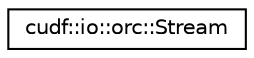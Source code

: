 digraph "Graphical Class Hierarchy"
{
  edge [fontname="Helvetica",fontsize="10",labelfontname="Helvetica",labelfontsize="10"];
  node [fontname="Helvetica",fontsize="10",shape=record];
  rankdir="LR";
  Node0 [label="cudf::io::orc::Stream",height=0.2,width=0.4,color="black", fillcolor="white", style="filled",URL="$structcudf_1_1io_1_1orc_1_1Stream.html"];
}
